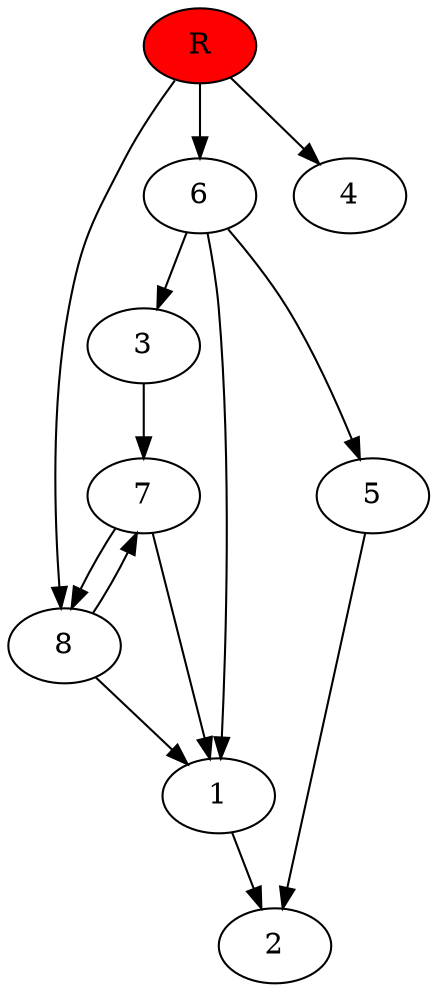 digraph prb14364 {
	1
	2
	3
	4
	5
	6
	7
	8
	R [fillcolor="#ff0000" style=filled]
	1 -> 2
	3 -> 7
	5 -> 2
	6 -> 1
	6 -> 3
	6 -> 5
	7 -> 1
	7 -> 8
	8 -> 1
	8 -> 7
	R -> 4
	R -> 6
	R -> 8
}
